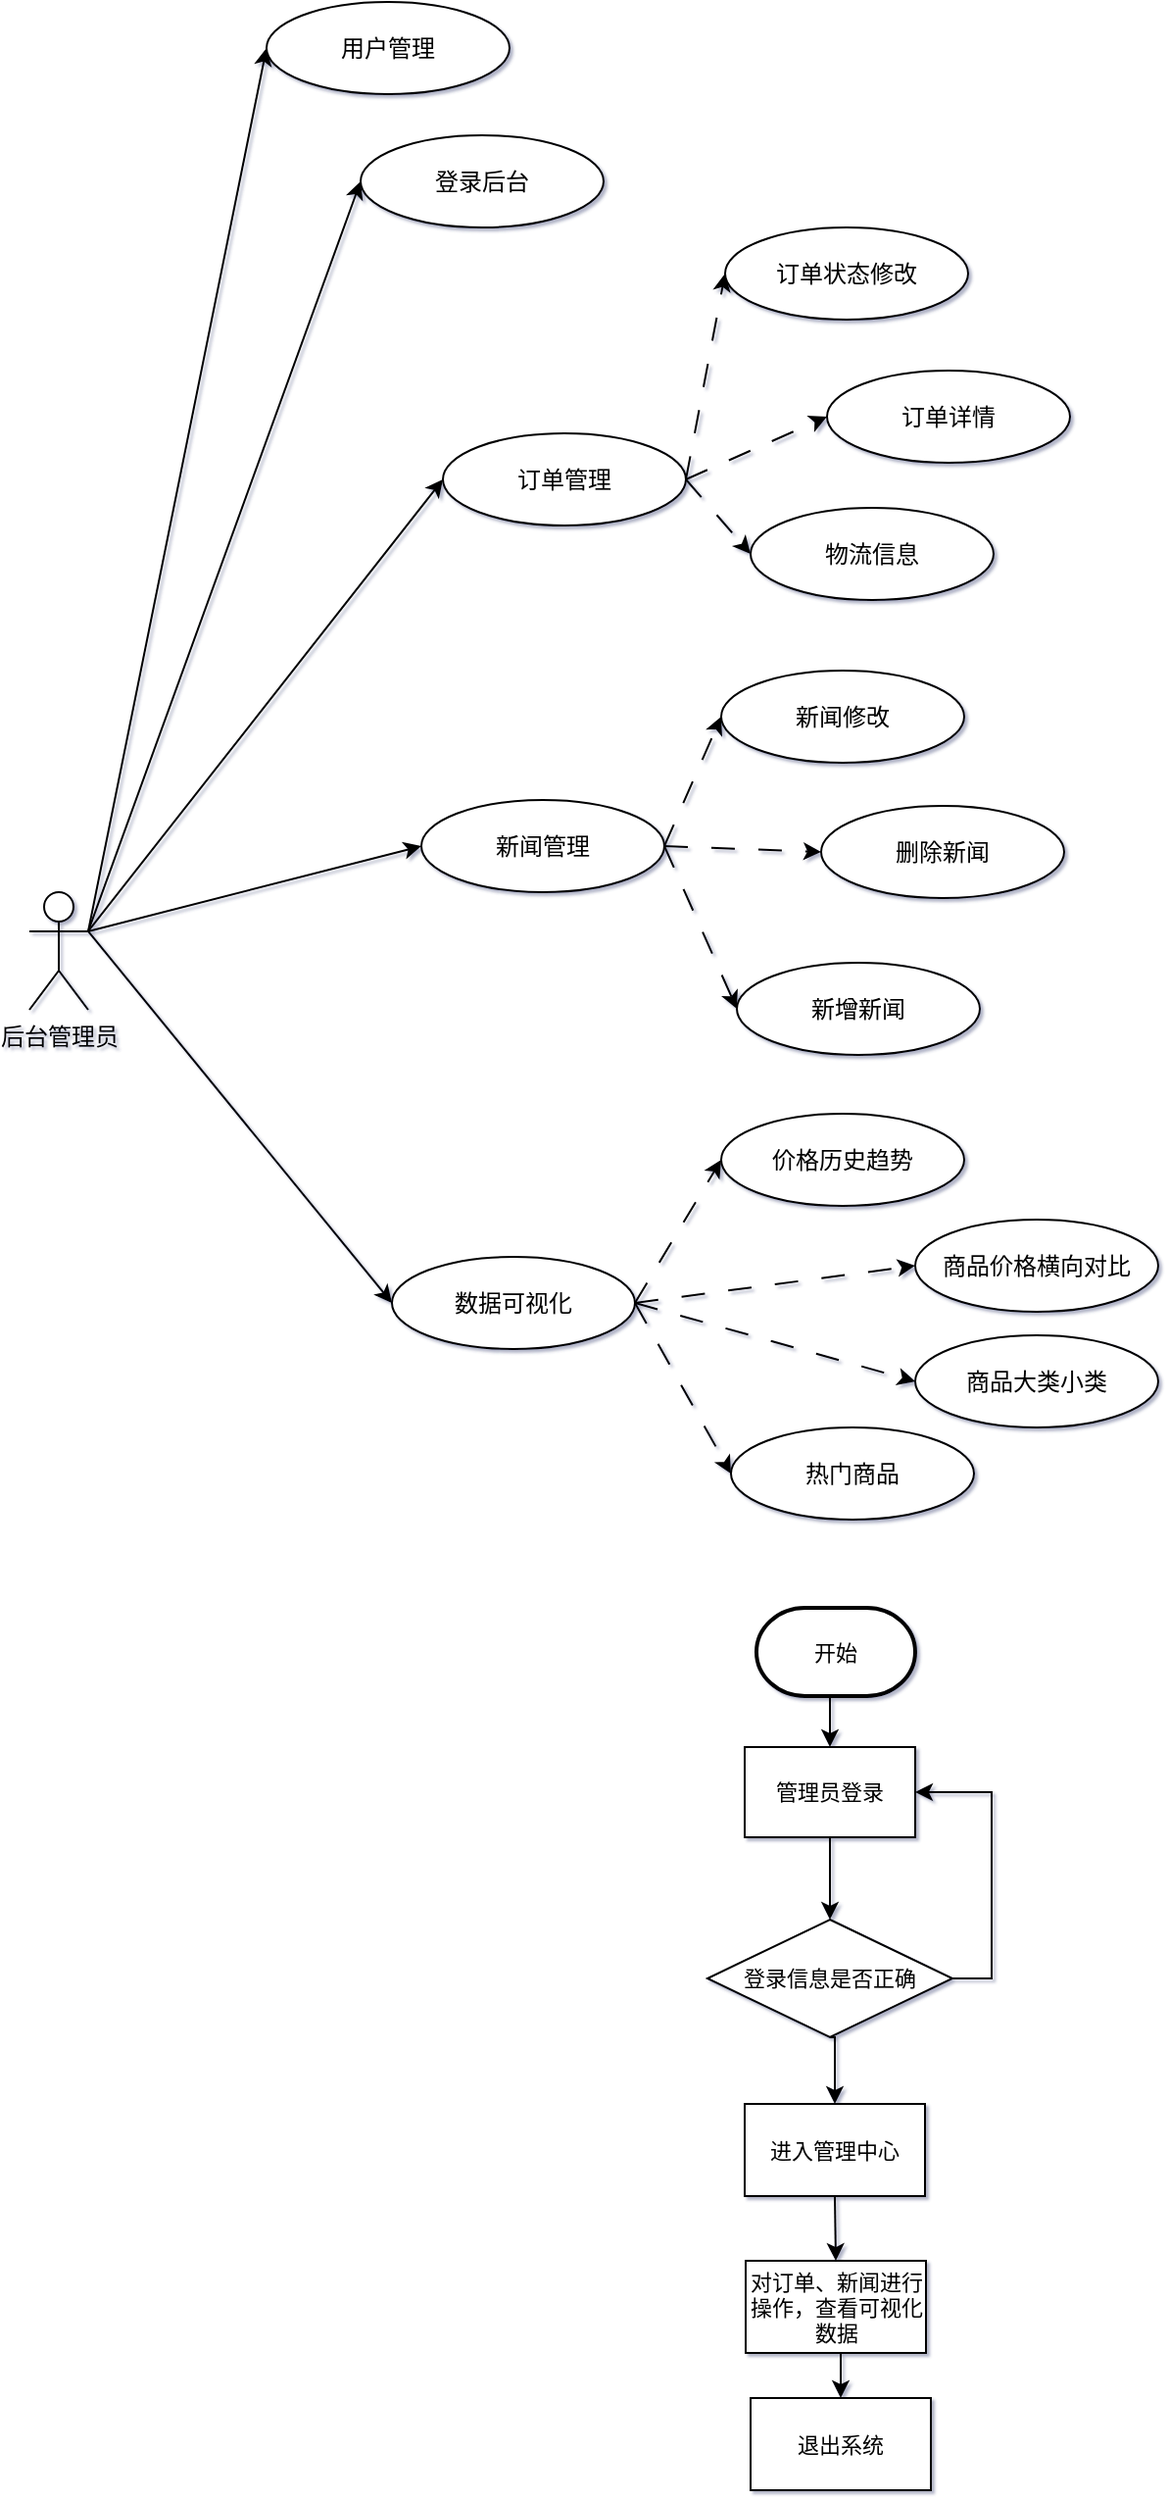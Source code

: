 <mxfile version="21.3.0" type="github">
  <diagram id="IAWx1fr4JjzV1SWlqMux" name="Page-1">
    <mxGraphModel dx="1008" dy="389" grid="0" gridSize="10" guides="1" tooltips="1" connect="1" arrows="1" fold="1" page="1" pageScale="1" pageWidth="827" pageHeight="1169" math="0" shadow="1">
      <root>
        <mxCell id="0" />
        <mxCell id="1" parent="0" />
        <mxCell id="3Ixn6hxzqCW4xCk5gr-1-3" style="rounded=0;orthogonalLoop=1;jettySize=auto;html=1;exitX=1;exitY=0.333;exitDx=0;exitDy=0;exitPerimeter=0;entryX=0;entryY=0.5;entryDx=0;entryDy=0;" edge="1" parent="1" source="3Ixn6hxzqCW4xCk5gr-1-1" target="3Ixn6hxzqCW4xCk5gr-1-5">
          <mxGeometry relative="1" as="geometry">
            <mxPoint x="130" y="71" as="targetPoint" />
          </mxGeometry>
        </mxCell>
        <mxCell id="3Ixn6hxzqCW4xCk5gr-1-24" style="rounded=0;orthogonalLoop=1;jettySize=auto;html=1;exitX=1;exitY=0.333;exitDx=0;exitDy=0;exitPerimeter=0;entryX=0;entryY=0.5;entryDx=0;entryDy=0;" edge="1" parent="1" source="3Ixn6hxzqCW4xCk5gr-1-1" target="3Ixn6hxzqCW4xCk5gr-1-12">
          <mxGeometry relative="1" as="geometry" />
        </mxCell>
        <mxCell id="3Ixn6hxzqCW4xCk5gr-1-25" style="rounded=0;orthogonalLoop=1;jettySize=auto;html=1;exitX=1;exitY=0.333;exitDx=0;exitDy=0;exitPerimeter=0;entryX=0;entryY=0.5;entryDx=0;entryDy=0;" edge="1" parent="1" source="3Ixn6hxzqCW4xCk5gr-1-1" target="3Ixn6hxzqCW4xCk5gr-1-16">
          <mxGeometry relative="1" as="geometry" />
        </mxCell>
        <mxCell id="3Ixn6hxzqCW4xCk5gr-1-26" style="rounded=0;orthogonalLoop=1;jettySize=auto;html=1;exitX=1;exitY=0.333;exitDx=0;exitDy=0;exitPerimeter=0;entryX=0;entryY=0.5;entryDx=0;entryDy=0;" edge="1" parent="1" source="3Ixn6hxzqCW4xCk5gr-1-1" target="3Ixn6hxzqCW4xCk5gr-1-7">
          <mxGeometry relative="1" as="geometry" />
        </mxCell>
        <mxCell id="3Ixn6hxzqCW4xCk5gr-1-27" style="rounded=0;orthogonalLoop=1;jettySize=auto;html=1;exitX=1;exitY=0.333;exitDx=0;exitDy=0;exitPerimeter=0;entryX=0;entryY=0.5;entryDx=0;entryDy=0;" edge="1" parent="1" source="3Ixn6hxzqCW4xCk5gr-1-1" target="3Ixn6hxzqCW4xCk5gr-1-8">
          <mxGeometry relative="1" as="geometry" />
        </mxCell>
        <mxCell id="3Ixn6hxzqCW4xCk5gr-1-1" value="后台管理员" style="shape=umlActor;verticalLabelPosition=bottom;verticalAlign=top;html=1;outlineConnect=0;" vertex="1" parent="1">
          <mxGeometry x="56" y="487" width="30" height="60" as="geometry" />
        </mxCell>
        <mxCell id="3Ixn6hxzqCW4xCk5gr-1-5" value="用户管理" style="ellipse;whiteSpace=wrap;html=1;" vertex="1" parent="1">
          <mxGeometry x="177" y="33" width="124" height="47" as="geometry" />
        </mxCell>
        <mxCell id="3Ixn6hxzqCW4xCk5gr-1-7" value="登录后台" style="ellipse;whiteSpace=wrap;html=1;" vertex="1" parent="1">
          <mxGeometry x="225" y="101" width="124" height="47" as="geometry" />
        </mxCell>
        <mxCell id="3Ixn6hxzqCW4xCk5gr-1-35" style="edgeStyle=none;shape=connector;rounded=0;orthogonalLoop=1;jettySize=auto;html=1;exitX=1;exitY=0.5;exitDx=0;exitDy=0;entryX=0;entryY=0.5;entryDx=0;entryDy=0;dashed=1;dashPattern=12 12;labelBackgroundColor=default;strokeColor=default;fontFamily=Helvetica;fontSize=11;fontColor=default;endArrow=classic;" edge="1" parent="1" source="3Ixn6hxzqCW4xCk5gr-1-8" target="3Ixn6hxzqCW4xCk5gr-1-9">
          <mxGeometry relative="1" as="geometry" />
        </mxCell>
        <mxCell id="3Ixn6hxzqCW4xCk5gr-1-36" style="edgeStyle=none;shape=connector;rounded=0;orthogonalLoop=1;jettySize=auto;html=1;exitX=1;exitY=0.5;exitDx=0;exitDy=0;entryX=0;entryY=0.5;entryDx=0;entryDy=0;dashed=1;dashPattern=12 12;labelBackgroundColor=default;strokeColor=default;fontFamily=Helvetica;fontSize=11;fontColor=default;endArrow=classic;" edge="1" parent="1" source="3Ixn6hxzqCW4xCk5gr-1-8" target="3Ixn6hxzqCW4xCk5gr-1-10">
          <mxGeometry relative="1" as="geometry" />
        </mxCell>
        <mxCell id="3Ixn6hxzqCW4xCk5gr-1-37" style="edgeStyle=none;shape=connector;rounded=0;orthogonalLoop=1;jettySize=auto;html=1;exitX=1;exitY=0.5;exitDx=0;exitDy=0;entryX=0;entryY=0.5;entryDx=0;entryDy=0;dashed=1;dashPattern=12 12;labelBackgroundColor=default;strokeColor=default;fontFamily=Helvetica;fontSize=11;fontColor=default;endArrow=classic;" edge="1" parent="1" source="3Ixn6hxzqCW4xCk5gr-1-8" target="3Ixn6hxzqCW4xCk5gr-1-11">
          <mxGeometry relative="1" as="geometry" />
        </mxCell>
        <mxCell id="3Ixn6hxzqCW4xCk5gr-1-8" value="订单管理" style="ellipse;whiteSpace=wrap;html=1;" vertex="1" parent="1">
          <mxGeometry x="267" y="253" width="124" height="47" as="geometry" />
        </mxCell>
        <mxCell id="3Ixn6hxzqCW4xCk5gr-1-9" value="订单状态修改" style="ellipse;whiteSpace=wrap;html=1;" vertex="1" parent="1">
          <mxGeometry x="411" y="148" width="124" height="47" as="geometry" />
        </mxCell>
        <mxCell id="3Ixn6hxzqCW4xCk5gr-1-10" value="订单详情" style="ellipse;whiteSpace=wrap;html=1;" vertex="1" parent="1">
          <mxGeometry x="463" y="221" width="124" height="47" as="geometry" />
        </mxCell>
        <mxCell id="3Ixn6hxzqCW4xCk5gr-1-11" value="物流信息" style="ellipse;whiteSpace=wrap;html=1;" vertex="1" parent="1">
          <mxGeometry x="424" y="291" width="124" height="47" as="geometry" />
        </mxCell>
        <mxCell id="3Ixn6hxzqCW4xCk5gr-1-32" style="edgeStyle=none;shape=connector;rounded=0;orthogonalLoop=1;jettySize=auto;html=1;exitX=1;exitY=0.5;exitDx=0;exitDy=0;entryX=0;entryY=0.5;entryDx=0;entryDy=0;dashed=1;dashPattern=12 12;labelBackgroundColor=default;strokeColor=default;fontFamily=Helvetica;fontSize=11;fontColor=default;endArrow=classic;" edge="1" parent="1" source="3Ixn6hxzqCW4xCk5gr-1-12" target="3Ixn6hxzqCW4xCk5gr-1-13">
          <mxGeometry relative="1" as="geometry" />
        </mxCell>
        <mxCell id="3Ixn6hxzqCW4xCk5gr-1-33" style="edgeStyle=none;shape=connector;rounded=0;orthogonalLoop=1;jettySize=auto;html=1;exitX=1;exitY=0.5;exitDx=0;exitDy=0;entryX=0;entryY=0.5;entryDx=0;entryDy=0;dashed=1;dashPattern=12 12;labelBackgroundColor=default;strokeColor=default;fontFamily=Helvetica;fontSize=11;fontColor=default;endArrow=classic;" edge="1" parent="1" source="3Ixn6hxzqCW4xCk5gr-1-12" target="3Ixn6hxzqCW4xCk5gr-1-14">
          <mxGeometry relative="1" as="geometry" />
        </mxCell>
        <mxCell id="3Ixn6hxzqCW4xCk5gr-1-34" style="edgeStyle=none;shape=connector;rounded=0;orthogonalLoop=1;jettySize=auto;html=1;exitX=1;exitY=0.5;exitDx=0;exitDy=0;entryX=0;entryY=0.5;entryDx=0;entryDy=0;dashed=1;dashPattern=12 12;labelBackgroundColor=default;strokeColor=default;fontFamily=Helvetica;fontSize=11;fontColor=default;endArrow=classic;" edge="1" parent="1" source="3Ixn6hxzqCW4xCk5gr-1-12" target="3Ixn6hxzqCW4xCk5gr-1-15">
          <mxGeometry relative="1" as="geometry" />
        </mxCell>
        <mxCell id="3Ixn6hxzqCW4xCk5gr-1-12" value="新闻管理" style="ellipse;whiteSpace=wrap;html=1;" vertex="1" parent="1">
          <mxGeometry x="256" y="440" width="124" height="47" as="geometry" />
        </mxCell>
        <mxCell id="3Ixn6hxzqCW4xCk5gr-1-13" value="新闻修改" style="ellipse;whiteSpace=wrap;html=1;" vertex="1" parent="1">
          <mxGeometry x="409" y="374" width="124" height="47" as="geometry" />
        </mxCell>
        <mxCell id="3Ixn6hxzqCW4xCk5gr-1-14" value="删除新闻" style="ellipse;whiteSpace=wrap;html=1;" vertex="1" parent="1">
          <mxGeometry x="460" y="443" width="124" height="47" as="geometry" />
        </mxCell>
        <mxCell id="3Ixn6hxzqCW4xCk5gr-1-15" value="新增新闻" style="ellipse;whiteSpace=wrap;html=1;" vertex="1" parent="1">
          <mxGeometry x="417" y="523" width="124" height="47" as="geometry" />
        </mxCell>
        <mxCell id="3Ixn6hxzqCW4xCk5gr-1-23" style="rounded=0;orthogonalLoop=1;jettySize=auto;html=1;exitX=1;exitY=0.5;exitDx=0;exitDy=0;entryX=0;entryY=0.5;entryDx=0;entryDy=0;dashed=1;dashPattern=12 12;" edge="1" parent="1" source="3Ixn6hxzqCW4xCk5gr-1-16" target="3Ixn6hxzqCW4xCk5gr-1-17">
          <mxGeometry relative="1" as="geometry" />
        </mxCell>
        <mxCell id="3Ixn6hxzqCW4xCk5gr-1-29" style="rounded=0;orthogonalLoop=1;jettySize=auto;html=1;exitX=1;exitY=0.5;exitDx=0;exitDy=0;entryX=0;entryY=0.5;entryDx=0;entryDy=0;dashed=1;dashPattern=12 12;" edge="1" parent="1" source="3Ixn6hxzqCW4xCk5gr-1-16" target="3Ixn6hxzqCW4xCk5gr-1-18">
          <mxGeometry relative="1" as="geometry" />
        </mxCell>
        <mxCell id="3Ixn6hxzqCW4xCk5gr-1-30" style="edgeStyle=none;shape=connector;rounded=0;orthogonalLoop=1;jettySize=auto;html=1;exitX=1;exitY=0.5;exitDx=0;exitDy=0;entryX=0;entryY=0.5;entryDx=0;entryDy=0;dashed=1;dashPattern=12 12;labelBackgroundColor=default;strokeColor=default;fontFamily=Helvetica;fontSize=11;fontColor=default;endArrow=classic;" edge="1" parent="1" source="3Ixn6hxzqCW4xCk5gr-1-16" target="3Ixn6hxzqCW4xCk5gr-1-19">
          <mxGeometry relative="1" as="geometry" />
        </mxCell>
        <mxCell id="3Ixn6hxzqCW4xCk5gr-1-31" style="edgeStyle=none;shape=connector;rounded=0;orthogonalLoop=1;jettySize=auto;html=1;exitX=1;exitY=0.5;exitDx=0;exitDy=0;entryX=0;entryY=0.5;entryDx=0;entryDy=0;dashed=1;dashPattern=12 12;labelBackgroundColor=default;strokeColor=default;fontFamily=Helvetica;fontSize=11;fontColor=default;endArrow=classic;" edge="1" parent="1" source="3Ixn6hxzqCW4xCk5gr-1-16" target="3Ixn6hxzqCW4xCk5gr-1-20">
          <mxGeometry relative="1" as="geometry" />
        </mxCell>
        <mxCell id="3Ixn6hxzqCW4xCk5gr-1-16" value="数据可视化" style="ellipse;whiteSpace=wrap;html=1;" vertex="1" parent="1">
          <mxGeometry x="241" y="673" width="124" height="47" as="geometry" />
        </mxCell>
        <mxCell id="3Ixn6hxzqCW4xCk5gr-1-17" value="价格历史趋势" style="ellipse;whiteSpace=wrap;html=1;" vertex="1" parent="1">
          <mxGeometry x="409" y="600" width="124" height="47" as="geometry" />
        </mxCell>
        <mxCell id="3Ixn6hxzqCW4xCk5gr-1-18" value="商品价格横向对比" style="ellipse;whiteSpace=wrap;html=1;" vertex="1" parent="1">
          <mxGeometry x="508" y="654" width="124" height="47" as="geometry" />
        </mxCell>
        <mxCell id="3Ixn6hxzqCW4xCk5gr-1-19" value="商品大类小类" style="ellipse;whiteSpace=wrap;html=1;" vertex="1" parent="1">
          <mxGeometry x="508" y="713" width="124" height="47" as="geometry" />
        </mxCell>
        <mxCell id="3Ixn6hxzqCW4xCk5gr-1-20" value="热门商品" style="ellipse;whiteSpace=wrap;html=1;" vertex="1" parent="1">
          <mxGeometry x="414" y="760" width="124" height="47" as="geometry" />
        </mxCell>
        <mxCell id="3Ixn6hxzqCW4xCk5gr-1-46" style="edgeStyle=orthogonalEdgeStyle;shape=connector;rounded=0;orthogonalLoop=1;jettySize=auto;html=1;exitX=0.5;exitY=1;exitDx=0;exitDy=0;exitPerimeter=0;entryX=0.5;entryY=0;entryDx=0;entryDy=0;labelBackgroundColor=default;strokeColor=default;fontFamily=Helvetica;fontSize=11;fontColor=default;endArrow=classic;" edge="1" parent="1" source="3Ixn6hxzqCW4xCk5gr-1-38" target="3Ixn6hxzqCW4xCk5gr-1-39">
          <mxGeometry relative="1" as="geometry" />
        </mxCell>
        <mxCell id="3Ixn6hxzqCW4xCk5gr-1-38" value="开始" style="strokeWidth=2;html=1;shape=mxgraph.flowchart.terminator;whiteSpace=wrap;fontFamily=Helvetica;fontSize=11;fontColor=default;" vertex="1" parent="1">
          <mxGeometry x="427" y="852" width="81" height="45" as="geometry" />
        </mxCell>
        <mxCell id="3Ixn6hxzqCW4xCk5gr-1-45" style="edgeStyle=orthogonalEdgeStyle;shape=connector;rounded=0;orthogonalLoop=1;jettySize=auto;html=1;exitX=0.5;exitY=1;exitDx=0;exitDy=0;entryX=0.5;entryY=0;entryDx=0;entryDy=0;labelBackgroundColor=default;strokeColor=default;fontFamily=Helvetica;fontSize=11;fontColor=default;endArrow=classic;" edge="1" parent="1" source="3Ixn6hxzqCW4xCk5gr-1-39" target="3Ixn6hxzqCW4xCk5gr-1-42">
          <mxGeometry relative="1" as="geometry" />
        </mxCell>
        <mxCell id="3Ixn6hxzqCW4xCk5gr-1-39" value="管理员登录" style="rounded=0;whiteSpace=wrap;html=1;fontFamily=Helvetica;fontSize=11;fontColor=default;" vertex="1" parent="1">
          <mxGeometry x="421" y="923" width="87" height="46" as="geometry" />
        </mxCell>
        <mxCell id="3Ixn6hxzqCW4xCk5gr-1-44" style="edgeStyle=orthogonalEdgeStyle;shape=connector;rounded=0;orthogonalLoop=1;jettySize=auto;html=1;exitX=1;exitY=0.5;exitDx=0;exitDy=0;entryX=1;entryY=0.5;entryDx=0;entryDy=0;labelBackgroundColor=default;strokeColor=default;fontFamily=Helvetica;fontSize=11;fontColor=default;endArrow=classic;" edge="1" parent="1" source="3Ixn6hxzqCW4xCk5gr-1-42" target="3Ixn6hxzqCW4xCk5gr-1-39">
          <mxGeometry relative="1" as="geometry" />
        </mxCell>
        <mxCell id="3Ixn6hxzqCW4xCk5gr-1-48" style="edgeStyle=orthogonalEdgeStyle;shape=connector;rounded=0;orthogonalLoop=1;jettySize=auto;html=1;exitX=0.5;exitY=1;exitDx=0;exitDy=0;entryX=0.5;entryY=0;entryDx=0;entryDy=0;labelBackgroundColor=default;strokeColor=default;fontFamily=Helvetica;fontSize=11;fontColor=default;endArrow=classic;" edge="1" parent="1" source="3Ixn6hxzqCW4xCk5gr-1-42" target="3Ixn6hxzqCW4xCk5gr-1-47">
          <mxGeometry relative="1" as="geometry" />
        </mxCell>
        <mxCell id="3Ixn6hxzqCW4xCk5gr-1-42" value="登录信息是否正确" style="rhombus;whiteSpace=wrap;html=1;fontFamily=Helvetica;fontSize=11;fontColor=default;" vertex="1" parent="1">
          <mxGeometry x="402" y="1011" width="125" height="60" as="geometry" />
        </mxCell>
        <mxCell id="3Ixn6hxzqCW4xCk5gr-1-51" style="edgeStyle=orthogonalEdgeStyle;shape=connector;rounded=0;orthogonalLoop=1;jettySize=auto;html=1;exitX=0.5;exitY=1;exitDx=0;exitDy=0;entryX=0.5;entryY=0;entryDx=0;entryDy=0;labelBackgroundColor=default;strokeColor=default;fontFamily=Helvetica;fontSize=11;fontColor=default;endArrow=classic;" edge="1" parent="1" source="3Ixn6hxzqCW4xCk5gr-1-47" target="3Ixn6hxzqCW4xCk5gr-1-49">
          <mxGeometry relative="1" as="geometry" />
        </mxCell>
        <mxCell id="3Ixn6hxzqCW4xCk5gr-1-47" value="进入管理中心" style="rounded=0;whiteSpace=wrap;html=1;fontFamily=Helvetica;fontSize=11;fontColor=default;" vertex="1" parent="1">
          <mxGeometry x="421" y="1105" width="92" height="47" as="geometry" />
        </mxCell>
        <mxCell id="3Ixn6hxzqCW4xCk5gr-1-53" style="edgeStyle=orthogonalEdgeStyle;shape=connector;rounded=0;orthogonalLoop=1;jettySize=auto;html=1;exitX=0.5;exitY=1;exitDx=0;exitDy=0;entryX=0.5;entryY=0;entryDx=0;entryDy=0;labelBackgroundColor=default;strokeColor=default;fontFamily=Helvetica;fontSize=11;fontColor=default;endArrow=classic;" edge="1" parent="1" source="3Ixn6hxzqCW4xCk5gr-1-49" target="3Ixn6hxzqCW4xCk5gr-1-50">
          <mxGeometry relative="1" as="geometry" />
        </mxCell>
        <mxCell id="3Ixn6hxzqCW4xCk5gr-1-49" value="对订单、新闻进行操作，查看可视化数据" style="rounded=0;whiteSpace=wrap;html=1;fontFamily=Helvetica;fontSize=11;fontColor=default;" vertex="1" parent="1">
          <mxGeometry x="421.5" y="1185" width="92" height="47" as="geometry" />
        </mxCell>
        <mxCell id="3Ixn6hxzqCW4xCk5gr-1-50" value="退出系统" style="rounded=0;whiteSpace=wrap;html=1;fontFamily=Helvetica;fontSize=11;fontColor=default;" vertex="1" parent="1">
          <mxGeometry x="424" y="1255" width="92" height="47" as="geometry" />
        </mxCell>
      </root>
    </mxGraphModel>
  </diagram>
</mxfile>
